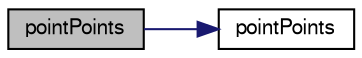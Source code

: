 digraph "pointPoints"
{
  bgcolor="transparent";
  edge [fontname="FreeSans",fontsize="10",labelfontname="FreeSans",labelfontsize="10"];
  node [fontname="FreeSans",fontsize="10",shape=record];
  rankdir="LR";
  Node52877 [label="pointPoints",height=0.2,width=0.4,color="black", fillcolor="grey75", style="filled", fontcolor="black"];
  Node52877 -> Node52878 [color="midnightblue",fontsize="10",style="solid",fontname="FreeSans"];
  Node52878 [label="pointPoints",height=0.2,width=0.4,color="black",URL="$a27530.html#ad4ac7d73b995a7274b6be6445d91a61d"];
}
